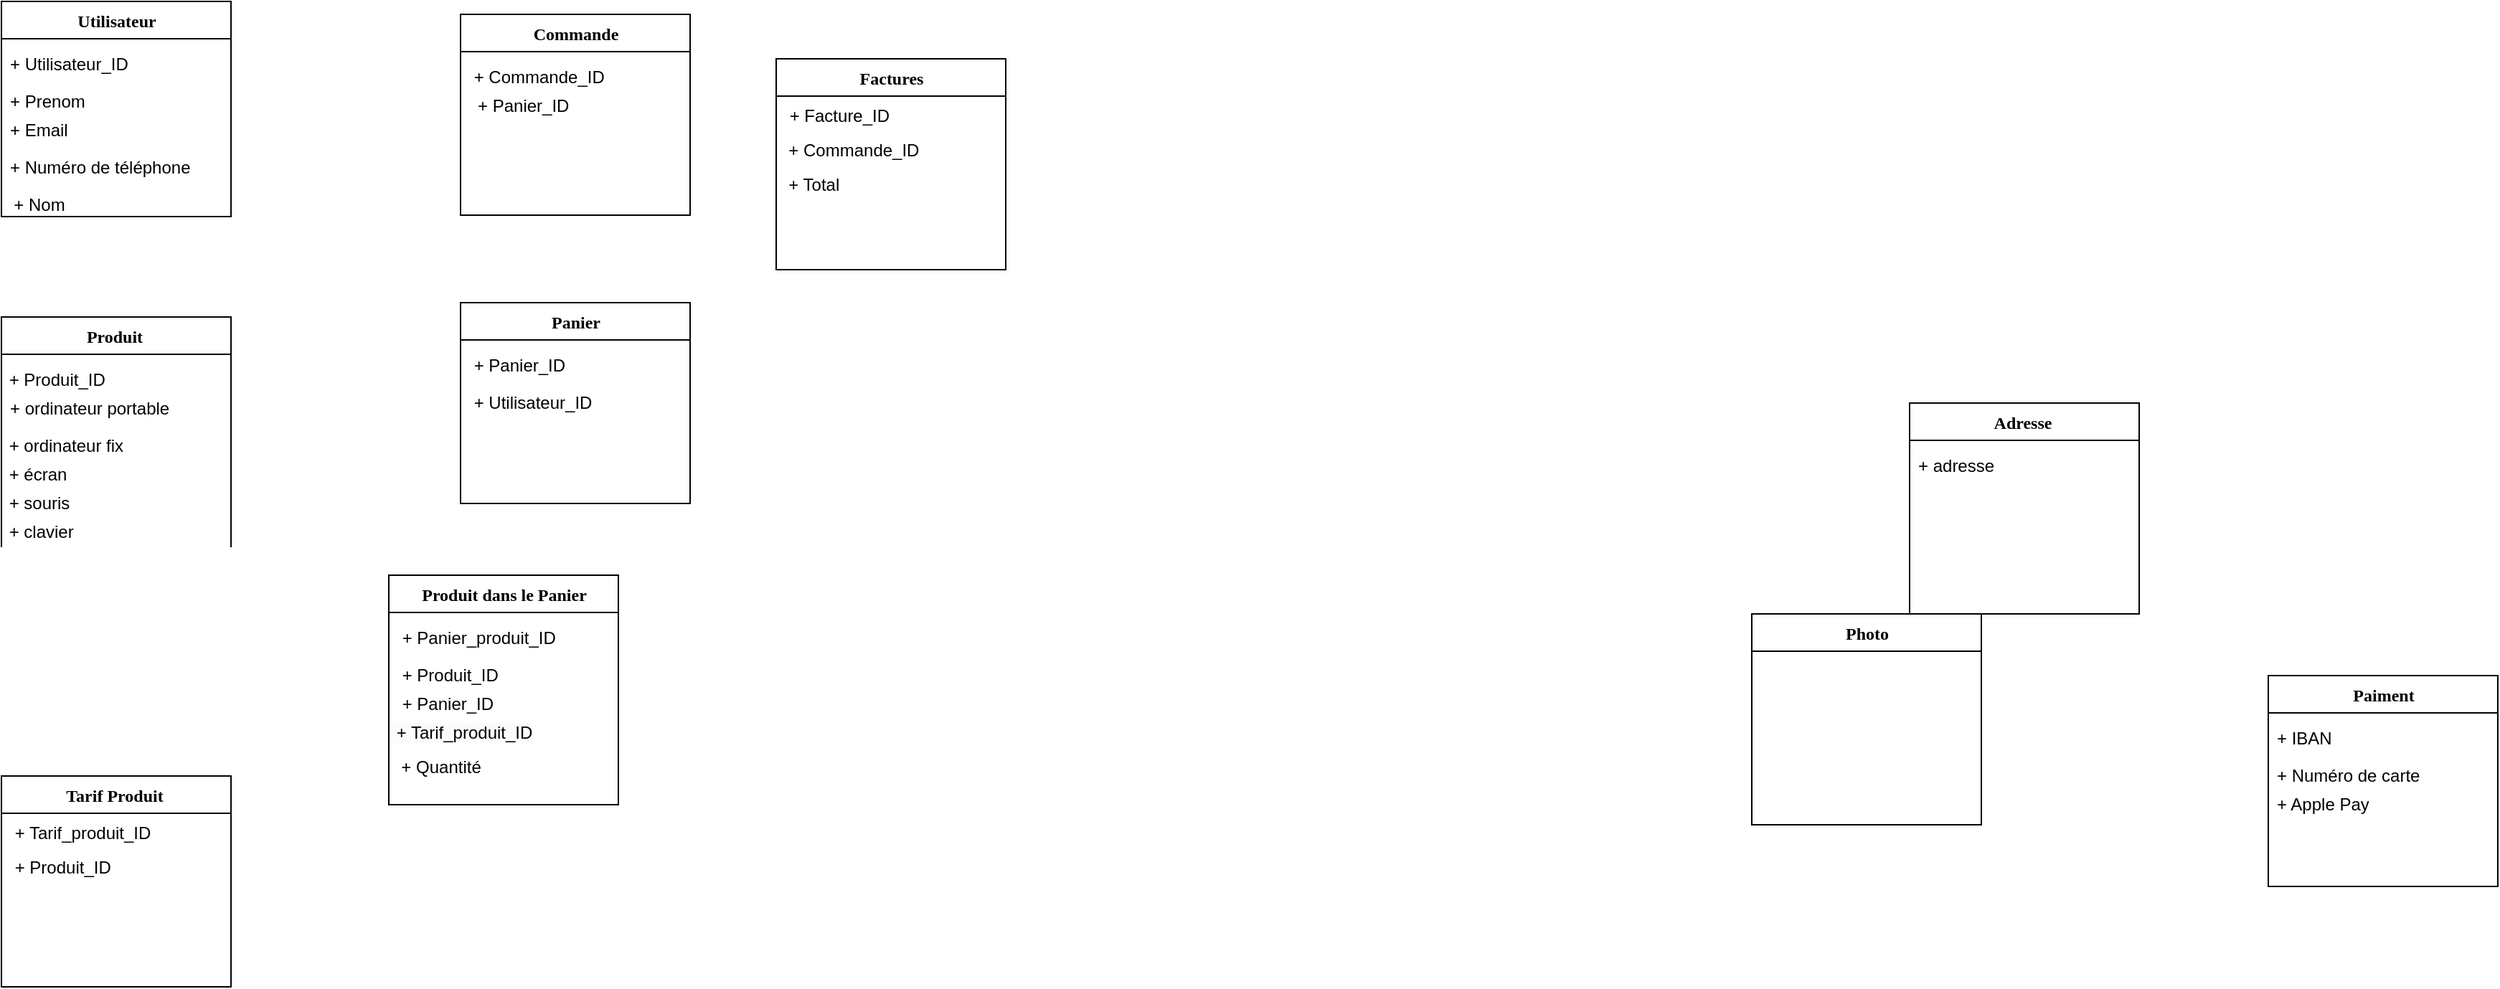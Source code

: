 <mxfile version="24.8.0">
  <diagram name="Page-1" id="9f46799a-70d6-7492-0946-bef42562c5a5">
    <mxGraphModel dx="2580" dy="1894" grid="1" gridSize="10" guides="1" tooltips="1" connect="1" arrows="1" fold="1" page="1" pageScale="1" pageWidth="1100" pageHeight="850" background="none" math="0" shadow="0">
      <root>
        <mxCell id="0" />
        <mxCell id="1" parent="0" />
        <mxCell id="78961159f06e98e8-108" value="Utilisateur" style="swimlane;html=1;fontStyle=1;align=center;verticalAlign=top;childLayout=stackLayout;horizontal=1;startSize=26;horizontalStack=0;resizeParent=1;resizeLast=0;collapsible=1;marginBottom=0;swimlaneFillColor=#ffffff;rounded=0;shadow=0;comic=0;labelBackgroundColor=none;strokeWidth=1;fillColor=none;fontFamily=Verdana;fontSize=12" parent="1" vertex="1">
          <mxGeometry x="20" y="-830" width="160" height="150" as="geometry" />
        </mxCell>
        <mxCell id="78961159f06e98e8-109" value="+ field: type" style="text;html=1;strokeColor=none;fillColor=none;align=left;verticalAlign=top;spacingLeft=4;spacingRight=4;whiteSpace=wrap;overflow=hidden;rotatable=0;points=[[0,0.5],[1,0.5]];portConstraint=eastwest;" parent="78961159f06e98e8-108" vertex="1">
          <mxGeometry y="26" width="160" height="4" as="geometry" />
        </mxCell>
        <mxCell id="78961159f06e98e8-110" value="+ Utilisateur_ID" style="text;html=1;strokeColor=none;fillColor=none;align=left;verticalAlign=top;spacingLeft=4;spacingRight=4;whiteSpace=wrap;overflow=hidden;rotatable=0;points=[[0,0.5],[1,0.5]];portConstraint=eastwest;" parent="78961159f06e98e8-108" vertex="1">
          <mxGeometry y="30" width="160" height="26" as="geometry" />
        </mxCell>
        <mxCell id="78961159f06e98e8-117" value="+ Prenom" style="text;html=1;strokeColor=none;fillColor=none;align=left;verticalAlign=top;spacingLeft=4;spacingRight=4;whiteSpace=wrap;overflow=hidden;rotatable=0;points=[[0,0.5],[1,0.5]];portConstraint=eastwest;" parent="78961159f06e98e8-108" vertex="1">
          <mxGeometry y="56" width="160" height="20" as="geometry" />
        </mxCell>
        <mxCell id="78961159f06e98e8-120" value="+ Email" style="text;html=1;strokeColor=none;fillColor=none;align=left;verticalAlign=top;spacingLeft=4;spacingRight=4;whiteSpace=wrap;overflow=hidden;rotatable=0;points=[[0,0.5],[1,0.5]];portConstraint=eastwest;" parent="78961159f06e98e8-108" vertex="1">
          <mxGeometry y="76" width="160" height="26" as="geometry" />
        </mxCell>
        <mxCell id="5d9QkIxnch06945Fq6pi-2" value="+ Numéro de téléphone" style="text;html=1;strokeColor=none;fillColor=none;align=left;verticalAlign=top;spacingLeft=4;spacingRight=4;whiteSpace=wrap;overflow=hidden;rotatable=0;points=[[0,0.5],[1,0.5]];portConstraint=eastwest;" parent="78961159f06e98e8-108" vertex="1">
          <mxGeometry y="102" width="160" height="26" as="geometry" />
        </mxCell>
        <mxCell id="c16AjR8w76n8XGQt4jYf-5" value="&amp;nbsp; + Nom&amp;nbsp;" style="text;whiteSpace=wrap;html=1;" vertex="1" parent="78961159f06e98e8-108">
          <mxGeometry y="128" width="160" height="22" as="geometry" />
        </mxCell>
        <mxCell id="5d9QkIxnch06945Fq6pi-3" value="Adresse&amp;nbsp;" style="swimlane;html=1;fontStyle=1;align=center;verticalAlign=top;childLayout=stackLayout;horizontal=1;startSize=26;horizontalStack=0;resizeParent=1;resizeLast=0;collapsible=1;marginBottom=0;swimlaneFillColor=#ffffff;rounded=0;shadow=0;comic=0;labelBackgroundColor=none;strokeWidth=1;fillColor=none;fontFamily=Verdana;fontSize=12" parent="1" vertex="1">
          <mxGeometry x="1350" y="-550.0" width="160" height="147" as="geometry" />
        </mxCell>
        <mxCell id="5d9QkIxnch06945Fq6pi-4" value="+ field: type" style="text;html=1;strokeColor=none;fillColor=none;align=left;verticalAlign=top;spacingLeft=4;spacingRight=4;whiteSpace=wrap;overflow=hidden;rotatable=0;points=[[0,0.5],[1,0.5]];portConstraint=eastwest;" parent="5d9QkIxnch06945Fq6pi-3" vertex="1">
          <mxGeometry y="26" width="160" height="4" as="geometry" />
        </mxCell>
        <mxCell id="5d9QkIxnch06945Fq6pi-5" value="+ adresse&amp;nbsp;" style="text;html=1;strokeColor=none;fillColor=none;align=left;verticalAlign=top;spacingLeft=4;spacingRight=4;whiteSpace=wrap;overflow=hidden;rotatable=0;points=[[0,0.5],[1,0.5]];portConstraint=eastwest;" parent="5d9QkIxnch06945Fq6pi-3" vertex="1">
          <mxGeometry y="30" width="160" height="50" as="geometry" />
        </mxCell>
        <mxCell id="5d9QkIxnch06945Fq6pi-9" value="Produit&amp;nbsp;" style="swimlane;html=1;fontStyle=1;align=center;verticalAlign=top;childLayout=stackLayout;horizontal=1;startSize=26;horizontalStack=0;resizeParent=1;resizeLast=0;collapsible=1;marginBottom=0;swimlaneFillColor=#ffffff;rounded=0;shadow=0;comic=0;labelBackgroundColor=none;strokeWidth=1;fillColor=none;fontFamily=Verdana;fontSize=12" parent="1" vertex="1">
          <mxGeometry x="20" y="-610" width="160" height="190" as="geometry" />
        </mxCell>
        <mxCell id="5d9QkIxnch06945Fq6pi-10" value="+ field: type" style="text;html=1;strokeColor=none;fillColor=none;align=left;verticalAlign=top;spacingLeft=4;spacingRight=4;whiteSpace=wrap;overflow=hidden;rotatable=0;points=[[0,0.5],[1,0.5]];portConstraint=eastwest;" parent="5d9QkIxnch06945Fq6pi-9" vertex="1">
          <mxGeometry y="26" width="160" height="4" as="geometry" />
        </mxCell>
        <mxCell id="c16AjR8w76n8XGQt4jYf-7" value="&lt;div style=&quot;forced-color-adjust: none;&quot;&gt;&amp;nbsp;+ Produit_ID&amp;nbsp;&lt;/div&gt;&lt;div style=&quot;forced-color-adjust: none;&quot;&gt;&lt;br&gt;&lt;/div&gt;" style="text;whiteSpace=wrap;html=1;" vertex="1" parent="5d9QkIxnch06945Fq6pi-9">
          <mxGeometry y="30" width="160" height="20" as="geometry" />
        </mxCell>
        <mxCell id="5d9QkIxnch06945Fq6pi-14" value="+ ordinateur portable&amp;nbsp;&lt;div&gt;&lt;br&gt;&lt;/div&gt;" style="text;html=1;strokeColor=none;fillColor=none;align=left;verticalAlign=top;spacingLeft=4;spacingRight=4;whiteSpace=wrap;overflow=hidden;rotatable=0;points=[[0,0.5],[1,0.5]];portConstraint=eastwest;" parent="5d9QkIxnch06945Fq6pi-9" vertex="1">
          <mxGeometry y="50" width="160" height="26" as="geometry" />
        </mxCell>
        <mxCell id="c16AjR8w76n8XGQt4jYf-1" value="&lt;div style=&quot;forced-color-adjust: none;&quot;&gt;&amp;nbsp;+ ordinateur fix&amp;nbsp;&lt;/div&gt;" style="text;whiteSpace=wrap;html=1;" vertex="1" parent="5d9QkIxnch06945Fq6pi-9">
          <mxGeometry y="76" width="160" height="20" as="geometry" />
        </mxCell>
        <mxCell id="c16AjR8w76n8XGQt4jYf-2" value="&lt;div style=&quot;forced-color-adjust: none;&quot;&gt;&amp;nbsp;+ écran&amp;nbsp;&lt;/div&gt;" style="text;whiteSpace=wrap;html=1;" vertex="1" parent="5d9QkIxnch06945Fq6pi-9">
          <mxGeometry y="96" width="160" height="20" as="geometry" />
        </mxCell>
        <mxCell id="c16AjR8w76n8XGQt4jYf-3" value="&lt;div style=&quot;forced-color-adjust: none;&quot;&gt;&amp;nbsp;+ souris&lt;/div&gt;" style="text;whiteSpace=wrap;html=1;" vertex="1" parent="5d9QkIxnch06945Fq6pi-9">
          <mxGeometry y="116" width="160" height="20" as="geometry" />
        </mxCell>
        <mxCell id="c16AjR8w76n8XGQt4jYf-4" value="&lt;div style=&quot;forced-color-adjust: none;&quot;&gt;&amp;nbsp;+ clavier&amp;nbsp;&lt;/div&gt;&lt;div style=&quot;forced-color-adjust: none;&quot;&gt;&lt;br&gt;&lt;/div&gt;" style="text;whiteSpace=wrap;html=1;" vertex="1" parent="5d9QkIxnch06945Fq6pi-9">
          <mxGeometry y="136" width="160" height="20" as="geometry" />
        </mxCell>
        <mxCell id="5d9QkIxnch06945Fq6pi-27" value="Factures" style="swimlane;html=1;fontStyle=1;align=center;verticalAlign=top;childLayout=stackLayout;horizontal=1;startSize=26;horizontalStack=0;resizeParent=1;resizeLast=0;collapsible=1;marginBottom=0;swimlaneFillColor=#ffffff;rounded=0;shadow=0;comic=0;labelBackgroundColor=none;strokeWidth=1;fillColor=none;fontFamily=Verdana;fontSize=12" parent="1" vertex="1">
          <mxGeometry x="560" y="-790.0" width="160" height="147" as="geometry" />
        </mxCell>
        <mxCell id="5d9QkIxnch06945Fq6pi-28" value="&amp;nbsp;+ Facture_ID&amp;nbsp;" style="text;html=1;strokeColor=none;fillColor=none;align=left;verticalAlign=top;spacingLeft=4;spacingRight=4;whiteSpace=wrap;overflow=hidden;rotatable=0;points=[[0,0.5],[1,0.5]];portConstraint=eastwest;" parent="5d9QkIxnch06945Fq6pi-27" vertex="1">
          <mxGeometry y="26" width="160" height="24" as="geometry" />
        </mxCell>
        <mxCell id="c16AjR8w76n8XGQt4jYf-45" value="&amp;nbsp; + Commande_ID&amp;nbsp;" style="text;whiteSpace=wrap;html=1;" vertex="1" parent="5d9QkIxnch06945Fq6pi-27">
          <mxGeometry y="50" width="160" height="24" as="geometry" />
        </mxCell>
        <mxCell id="c16AjR8w76n8XGQt4jYf-46" value="&amp;nbsp; + Total" style="text;whiteSpace=wrap;html=1;" vertex="1" parent="5d9QkIxnch06945Fq6pi-27">
          <mxGeometry y="74" width="160" height="26" as="geometry" />
        </mxCell>
        <mxCell id="5d9QkIxnch06945Fq6pi-34" value="Photo" style="swimlane;html=1;fontStyle=1;align=center;verticalAlign=top;childLayout=stackLayout;horizontal=1;startSize=26;horizontalStack=0;resizeParent=1;resizeLast=0;collapsible=1;marginBottom=0;swimlaneFillColor=#ffffff;rounded=0;shadow=0;comic=0;labelBackgroundColor=none;strokeWidth=1;fillColor=none;fontFamily=Verdana;fontSize=12" parent="1" vertex="1">
          <mxGeometry x="1240" y="-403.0" width="160" height="147" as="geometry" />
        </mxCell>
        <mxCell id="5d9QkIxnch06945Fq6pi-35" value="+ field: type" style="text;html=1;strokeColor=none;fillColor=none;align=left;verticalAlign=top;spacingLeft=4;spacingRight=4;whiteSpace=wrap;overflow=hidden;rotatable=0;points=[[0,0.5],[1,0.5]];portConstraint=eastwest;" parent="5d9QkIxnch06945Fq6pi-34" vertex="1">
          <mxGeometry y="26" width="160" height="4" as="geometry" />
        </mxCell>
        <mxCell id="5d9QkIxnch06945Fq6pi-40" value="Tarif Produit&amp;nbsp;" style="swimlane;html=1;fontStyle=1;align=center;verticalAlign=top;childLayout=stackLayout;horizontal=1;startSize=26;horizontalStack=0;resizeParent=1;resizeLast=0;collapsible=1;marginBottom=0;swimlaneFillColor=#ffffff;rounded=0;shadow=0;comic=0;labelBackgroundColor=none;strokeWidth=1;fillColor=none;fontFamily=Verdana;fontSize=12" parent="1" vertex="1">
          <mxGeometry x="20" y="-290.0" width="160" height="147" as="geometry" />
        </mxCell>
        <mxCell id="5d9QkIxnch06945Fq6pi-41" value="&amp;nbsp;+ Tarif_produit_ID" style="text;html=1;strokeColor=none;fillColor=none;align=left;verticalAlign=top;spacingLeft=4;spacingRight=4;whiteSpace=wrap;overflow=hidden;rotatable=0;points=[[0,0.5],[1,0.5]];portConstraint=eastwest;" parent="5d9QkIxnch06945Fq6pi-40" vertex="1">
          <mxGeometry y="26" width="160" height="24" as="geometry" />
        </mxCell>
        <mxCell id="c16AjR8w76n8XGQt4jYf-47" value="&amp;nbsp;+ Produit_ID" style="text;html=1;strokeColor=none;fillColor=none;align=left;verticalAlign=top;spacingLeft=4;spacingRight=4;whiteSpace=wrap;overflow=hidden;rotatable=0;points=[[0,0.5],[1,0.5]];portConstraint=eastwest;" vertex="1" parent="5d9QkIxnch06945Fq6pi-40">
          <mxGeometry y="50" width="160" height="24" as="geometry" />
        </mxCell>
        <mxCell id="5d9QkIxnch06945Fq6pi-55" value="Paiment" style="swimlane;html=1;fontStyle=1;align=center;verticalAlign=top;childLayout=stackLayout;horizontal=1;startSize=26;horizontalStack=0;resizeParent=1;resizeLast=0;collapsible=1;marginBottom=0;swimlaneFillColor=#ffffff;rounded=0;shadow=0;comic=0;labelBackgroundColor=none;strokeWidth=1;fillColor=none;fontFamily=Verdana;fontSize=12" parent="1" vertex="1">
          <mxGeometry x="1600" y="-360.0" width="160" height="147" as="geometry" />
        </mxCell>
        <mxCell id="5d9QkIxnch06945Fq6pi-56" value="+ field: type" style="text;html=1;strokeColor=none;fillColor=none;align=left;verticalAlign=top;spacingLeft=4;spacingRight=4;whiteSpace=wrap;overflow=hidden;rotatable=0;points=[[0,0.5],[1,0.5]];portConstraint=eastwest;" parent="5d9QkIxnch06945Fq6pi-55" vertex="1">
          <mxGeometry y="26" width="160" height="4" as="geometry" />
        </mxCell>
        <mxCell id="5d9QkIxnch06945Fq6pi-57" value="+ IBAN" style="text;html=1;strokeColor=none;fillColor=none;align=left;verticalAlign=top;spacingLeft=4;spacingRight=4;whiteSpace=wrap;overflow=hidden;rotatable=0;points=[[0,0.5],[1,0.5]];portConstraint=eastwest;" parent="5d9QkIxnch06945Fq6pi-55" vertex="1">
          <mxGeometry y="30" width="160" height="26" as="geometry" />
        </mxCell>
        <mxCell id="5d9QkIxnch06945Fq6pi-58" value="+ Numéro de carte" style="text;html=1;strokeColor=none;fillColor=none;align=left;verticalAlign=top;spacingLeft=4;spacingRight=4;whiteSpace=wrap;overflow=hidden;rotatable=0;points=[[0,0.5],[1,0.5]];portConstraint=eastwest;" parent="5d9QkIxnch06945Fq6pi-55" vertex="1">
          <mxGeometry y="56" width="160" height="20" as="geometry" />
        </mxCell>
        <mxCell id="5d9QkIxnch06945Fq6pi-59" value="+ Apple Pay" style="text;html=1;strokeColor=none;fillColor=none;align=left;verticalAlign=top;spacingLeft=4;spacingRight=4;whiteSpace=wrap;overflow=hidden;rotatable=0;points=[[0,0.5],[1,0.5]];portConstraint=eastwest;" parent="5d9QkIxnch06945Fq6pi-55" vertex="1">
          <mxGeometry y="76" width="160" height="26" as="geometry" />
        </mxCell>
        <mxCell id="c16AjR8w76n8XGQt4jYf-21" style="edgeStyle=orthogonalEdgeStyle;rounded=0;orthogonalLoop=1;jettySize=auto;html=1;exitX=0.5;exitY=1;exitDx=0;exitDy=0;elbow=vertical;" edge="1" parent="1" source="c16AjR8w76n8XGQt4jYf-13">
          <mxGeometry relative="1" as="geometry">
            <mxPoint x="420" y="-681" as="targetPoint" />
          </mxGeometry>
        </mxCell>
        <mxCell id="c16AjR8w76n8XGQt4jYf-13" value="Commande" style="swimlane;html=1;fontStyle=1;align=center;verticalAlign=top;childLayout=stackLayout;horizontal=1;startSize=26;horizontalStack=0;resizeParent=1;resizeLast=0;collapsible=1;marginBottom=0;swimlaneFillColor=#ffffff;rounded=0;shadow=0;comic=0;labelBackgroundColor=none;strokeWidth=1;fillColor=none;fontFamily=Verdana;fontSize=12" vertex="1" parent="1">
          <mxGeometry x="340" y="-821" width="160" height="140" as="geometry" />
        </mxCell>
        <mxCell id="c16AjR8w76n8XGQt4jYf-14" value="+ field: type" style="text;html=1;strokeColor=none;fillColor=none;align=left;verticalAlign=top;spacingLeft=4;spacingRight=4;whiteSpace=wrap;overflow=hidden;rotatable=0;points=[[0,0.5],[1,0.5]];portConstraint=eastwest;" vertex="1" parent="c16AjR8w76n8XGQt4jYf-13">
          <mxGeometry y="26" width="160" height="4" as="geometry" />
        </mxCell>
        <mxCell id="c16AjR8w76n8XGQt4jYf-15" value="&amp;nbsp;+ Commande_ID" style="text;html=1;strokeColor=none;fillColor=none;align=left;verticalAlign=top;spacingLeft=4;spacingRight=4;whiteSpace=wrap;overflow=hidden;rotatable=0;points=[[0,0.5],[1,0.5]];portConstraint=eastwest;" vertex="1" parent="c16AjR8w76n8XGQt4jYf-13">
          <mxGeometry y="30" width="160" height="20" as="geometry" />
        </mxCell>
        <mxCell id="c16AjR8w76n8XGQt4jYf-23" value="&amp;nbsp; &amp;nbsp;+ Panier_ID" style="text;whiteSpace=wrap;html=1;" vertex="1" parent="c16AjR8w76n8XGQt4jYf-13">
          <mxGeometry y="50" width="160" height="20" as="geometry" />
        </mxCell>
        <mxCell id="c16AjR8w76n8XGQt4jYf-27" style="edgeStyle=orthogonalEdgeStyle;rounded=0;orthogonalLoop=1;jettySize=auto;html=1;exitX=0.5;exitY=1;exitDx=0;exitDy=0;elbow=vertical;" edge="1" parent="1" source="c16AjR8w76n8XGQt4jYf-28">
          <mxGeometry relative="1" as="geometry">
            <mxPoint x="420" y="-480" as="targetPoint" />
          </mxGeometry>
        </mxCell>
        <mxCell id="c16AjR8w76n8XGQt4jYf-28" value="Panier" style="swimlane;html=1;fontStyle=1;align=center;verticalAlign=top;childLayout=stackLayout;horizontal=1;startSize=26;horizontalStack=0;resizeParent=1;resizeLast=0;collapsible=1;marginBottom=0;swimlaneFillColor=#ffffff;rounded=0;shadow=0;comic=0;labelBackgroundColor=none;strokeWidth=1;fillColor=none;fontFamily=Verdana;fontSize=12" vertex="1" parent="1">
          <mxGeometry x="340" y="-620" width="160" height="140" as="geometry" />
        </mxCell>
        <mxCell id="c16AjR8w76n8XGQt4jYf-29" value="+ field: type" style="text;html=1;strokeColor=none;fillColor=none;align=left;verticalAlign=top;spacingLeft=4;spacingRight=4;whiteSpace=wrap;overflow=hidden;rotatable=0;points=[[0,0.5],[1,0.5]];portConstraint=eastwest;" vertex="1" parent="c16AjR8w76n8XGQt4jYf-28">
          <mxGeometry y="26" width="160" height="4" as="geometry" />
        </mxCell>
        <mxCell id="c16AjR8w76n8XGQt4jYf-30" value="&amp;nbsp;+ Panier_ID" style="text;html=1;strokeColor=none;fillColor=none;align=left;verticalAlign=top;spacingLeft=4;spacingRight=4;whiteSpace=wrap;overflow=hidden;rotatable=0;points=[[0,0.5],[1,0.5]];portConstraint=eastwest;" vertex="1" parent="c16AjR8w76n8XGQt4jYf-28">
          <mxGeometry y="30" width="160" height="26" as="geometry" />
        </mxCell>
        <mxCell id="c16AjR8w76n8XGQt4jYf-32" value="&amp;nbsp;+ Utilisateur_ID" style="text;html=1;strokeColor=none;fillColor=none;align=left;verticalAlign=top;spacingLeft=4;spacingRight=4;whiteSpace=wrap;overflow=hidden;rotatable=0;points=[[0,0.5],[1,0.5]];portConstraint=eastwest;" vertex="1" parent="c16AjR8w76n8XGQt4jYf-28">
          <mxGeometry y="56" width="160" height="20" as="geometry" />
        </mxCell>
        <mxCell id="c16AjR8w76n8XGQt4jYf-34" style="edgeStyle=orthogonalEdgeStyle;rounded=0;orthogonalLoop=1;jettySize=auto;html=1;exitX=0.5;exitY=1;exitDx=0;exitDy=0;elbow=vertical;" edge="1" parent="1" source="c16AjR8w76n8XGQt4jYf-35">
          <mxGeometry relative="1" as="geometry">
            <mxPoint x="370" y="-290" as="targetPoint" />
          </mxGeometry>
        </mxCell>
        <mxCell id="c16AjR8w76n8XGQt4jYf-35" value="Produit dans le Panier" style="swimlane;html=1;fontStyle=1;align=center;verticalAlign=top;childLayout=stackLayout;horizontal=1;startSize=26;horizontalStack=0;resizeParent=1;resizeLast=0;collapsible=1;marginBottom=0;swimlaneFillColor=#ffffff;rounded=0;shadow=0;comic=0;labelBackgroundColor=none;strokeWidth=1;fillColor=none;fontFamily=Verdana;fontSize=12" vertex="1" parent="1">
          <mxGeometry x="290" y="-430" width="160" height="160" as="geometry" />
        </mxCell>
        <mxCell id="c16AjR8w76n8XGQt4jYf-36" value="+ field: type" style="text;html=1;strokeColor=none;fillColor=none;align=left;verticalAlign=top;spacingLeft=4;spacingRight=4;whiteSpace=wrap;overflow=hidden;rotatable=0;points=[[0,0.5],[1,0.5]];portConstraint=eastwest;" vertex="1" parent="c16AjR8w76n8XGQt4jYf-35">
          <mxGeometry y="26" width="160" height="4" as="geometry" />
        </mxCell>
        <mxCell id="c16AjR8w76n8XGQt4jYf-37" value="&amp;nbsp;+ Panier_produit_ID" style="text;html=1;strokeColor=none;fillColor=none;align=left;verticalAlign=top;spacingLeft=4;spacingRight=4;whiteSpace=wrap;overflow=hidden;rotatable=0;points=[[0,0.5],[1,0.5]];portConstraint=eastwest;" vertex="1" parent="c16AjR8w76n8XGQt4jYf-35">
          <mxGeometry y="30" width="160" height="26" as="geometry" />
        </mxCell>
        <mxCell id="c16AjR8w76n8XGQt4jYf-38" value="&amp;nbsp;+ Produit_ID" style="text;html=1;strokeColor=none;fillColor=none;align=left;verticalAlign=top;spacingLeft=4;spacingRight=4;whiteSpace=wrap;overflow=hidden;rotatable=0;points=[[0,0.5],[1,0.5]];portConstraint=eastwest;" vertex="1" parent="c16AjR8w76n8XGQt4jYf-35">
          <mxGeometry y="56" width="160" height="20" as="geometry" />
        </mxCell>
        <mxCell id="c16AjR8w76n8XGQt4jYf-39" value="&amp;nbsp;+ Panier_ID" style="text;html=1;strokeColor=none;fillColor=none;align=left;verticalAlign=top;spacingLeft=4;spacingRight=4;whiteSpace=wrap;overflow=hidden;rotatable=0;points=[[0,0.5],[1,0.5]];portConstraint=eastwest;" vertex="1" parent="c16AjR8w76n8XGQt4jYf-35">
          <mxGeometry y="76" width="160" height="20" as="geometry" />
        </mxCell>
        <mxCell id="c16AjR8w76n8XGQt4jYf-41" value="&lt;span style=&quot;color: rgb(0, 0, 0); font-family: Helvetica; font-size: 12px; font-style: normal; font-variant-ligatures: normal; font-variant-caps: normal; font-weight: 400; letter-spacing: normal; orphans: 2; text-align: left; text-indent: 0px; text-transform: none; widows: 2; word-spacing: 0px; -webkit-text-stroke-width: 0px; white-space: normal; background-color: rgb(251, 251, 251); text-decoration-thickness: initial; text-decoration-style: initial; text-decoration-color: initial; display: inline !important; float: none;&quot;&gt;&amp;nbsp;+ Tarif_produit_ID&lt;/span&gt;" style="text;whiteSpace=wrap;html=1;" vertex="1" parent="c16AjR8w76n8XGQt4jYf-35">
          <mxGeometry y="96" width="160" height="24" as="geometry" />
        </mxCell>
        <mxCell id="c16AjR8w76n8XGQt4jYf-44" value="&amp;nbsp; + Quantité" style="text;whiteSpace=wrap;html=1;" vertex="1" parent="c16AjR8w76n8XGQt4jYf-35">
          <mxGeometry y="120" width="160" height="40" as="geometry" />
        </mxCell>
      </root>
    </mxGraphModel>
  </diagram>
</mxfile>
